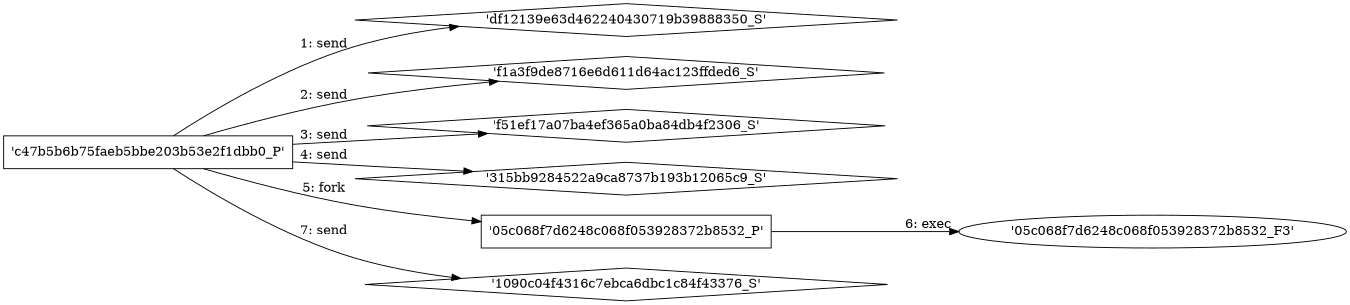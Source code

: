 digraph "D:\Learning\Paper\apt\基于CTI的攻击预警\Dataset\攻击图\ASGfromALLCTI\Vulnerability Spotlight Denial-of-service vulnerabilities in Linux kernel, W1.fi.dot" {
rankdir="LR"
size="9"
fixedsize="false"
splines="true"
nodesep=0.3
ranksep=0
fontsize=10
overlap="scalexy"
engine= "neato"
	"'df12139e63d462240430719b39888350_S'" [node_type=Socket shape=diamond]
	"'c47b5b6b75faeb5bbe203b53e2f1dbb0_P'" [node_type=Process shape=box]
	"'c47b5b6b75faeb5bbe203b53e2f1dbb0_P'" -> "'df12139e63d462240430719b39888350_S'" [label="1: send"]
	"'f1a3f9de8716e6d611d64ac123ffded6_S'" [node_type=Socket shape=diamond]
	"'c47b5b6b75faeb5bbe203b53e2f1dbb0_P'" [node_type=Process shape=box]
	"'c47b5b6b75faeb5bbe203b53e2f1dbb0_P'" -> "'f1a3f9de8716e6d611d64ac123ffded6_S'" [label="2: send"]
	"'f51ef17a07ba4ef365a0ba84db4f2306_S'" [node_type=Socket shape=diamond]
	"'c47b5b6b75faeb5bbe203b53e2f1dbb0_P'" [node_type=Process shape=box]
	"'c47b5b6b75faeb5bbe203b53e2f1dbb0_P'" -> "'f51ef17a07ba4ef365a0ba84db4f2306_S'" [label="3: send"]
	"'315bb9284522a9ca8737b193b12065c9_S'" [node_type=Socket shape=diamond]
	"'c47b5b6b75faeb5bbe203b53e2f1dbb0_P'" [node_type=Process shape=box]
	"'c47b5b6b75faeb5bbe203b53e2f1dbb0_P'" -> "'315bb9284522a9ca8737b193b12065c9_S'" [label="4: send"]
	"'c47b5b6b75faeb5bbe203b53e2f1dbb0_P'" [node_type=Process shape=box]
	"'05c068f7d6248c068f053928372b8532_P'" [node_type=Process shape=box]
	"'c47b5b6b75faeb5bbe203b53e2f1dbb0_P'" -> "'05c068f7d6248c068f053928372b8532_P'" [label="5: fork"]
	"'05c068f7d6248c068f053928372b8532_P'" [node_type=Process shape=box]
	"'05c068f7d6248c068f053928372b8532_F3'" [node_type=File shape=ellipse]
	"'05c068f7d6248c068f053928372b8532_P'" -> "'05c068f7d6248c068f053928372b8532_F3'" [label="6: exec"]
	"'1090c04f4316c7ebca6dbc1c84f43376_S'" [node_type=Socket shape=diamond]
	"'c47b5b6b75faeb5bbe203b53e2f1dbb0_P'" [node_type=Process shape=box]
	"'c47b5b6b75faeb5bbe203b53e2f1dbb0_P'" -> "'1090c04f4316c7ebca6dbc1c84f43376_S'" [label="7: send"]
}
